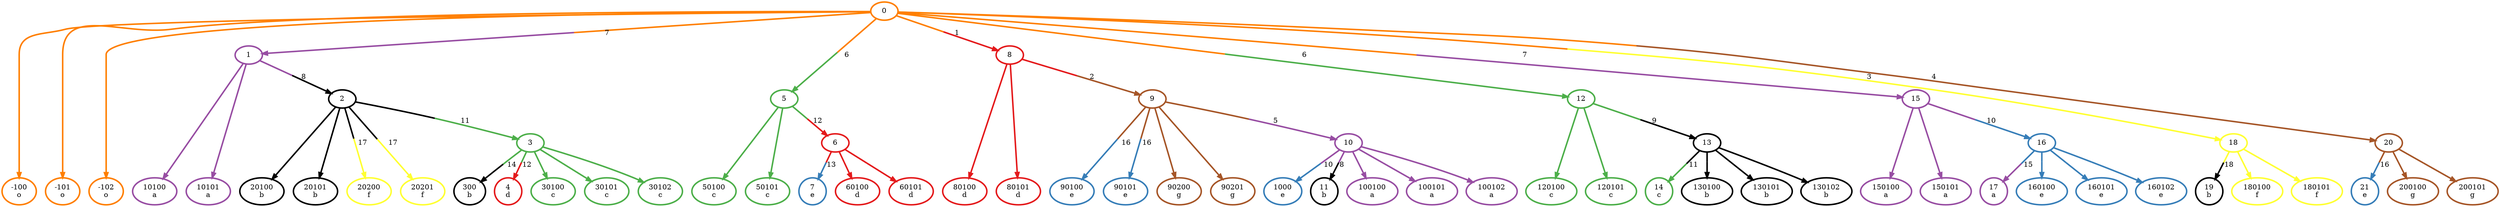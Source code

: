 digraph T {
	{
		rank=same
		0 [penwidth=3,colorscheme=set19,color=5,label="-100\no"]
		1 [penwidth=3,colorscheme=set19,color=5,label="-101\no"]
		2 [penwidth=3,colorscheme=set19,color=5,label="-102\no"]
		3 [penwidth=3,colorscheme=set19,color=4,label="10100\na"]
		4 [penwidth=3,colorscheme=set19,color=4,label="10101\na"]
		5 [penwidth=3,colorscheme=set19,color=3,label="50100\nc"]
		6 [penwidth=3,colorscheme=set19,color=3,label="50101\nc"]
		7 [penwidth=3,colorscheme=set19,color=1,label="80100\nd"]
		8 [penwidth=3,colorscheme=set19,color=1,label="80101\nd"]
		9 [penwidth=3,colorscheme=set19,color=3,label="120100\nc"]
		10 [penwidth=3,colorscheme=set19,color=3,label="120101\nc"]
		11 [penwidth=3,colorscheme=set19,color=4,label="150100\na"]
		12 [penwidth=3,colorscheme=set19,color=4,label="150101\na"]
		13 [penwidth=3,colorscheme=set19,color=0,label="19\nb"]
		14 [penwidth=3,colorscheme=set19,color=6,label="180100\nf"]
		15 [penwidth=3,colorscheme=set19,color=6,label="180101\nf"]
		16 [penwidth=3,colorscheme=set19,color=2,label="21\ne"]
		17 [penwidth=3,colorscheme=set19,color=7,label="200100\ng"]
		18 [penwidth=3,colorscheme=set19,color=7,label="200101\ng"]
		19 [penwidth=3,colorscheme=set19,color=0,label="20100\nb"]
		20 [penwidth=3,colorscheme=set19,color=0,label="20101\nb"]
		21 [penwidth=3,colorscheme=set19,color=6,label="20200\nf"]
		22 [penwidth=3,colorscheme=set19,color=6,label="20201\nf"]
		23 [penwidth=3,colorscheme=set19,color=0,label="300\nb"]
		24 [penwidth=3,colorscheme=set19,color=1,label="4\nd"]
		25 [penwidth=3,colorscheme=set19,color=3,label="30100\nc"]
		26 [penwidth=3,colorscheme=set19,color=3,label="30101\nc"]
		27 [penwidth=3,colorscheme=set19,color=3,label="30102\nc"]
		28 [penwidth=3,colorscheme=set19,color=2,label="7\ne"]
		29 [penwidth=3,colorscheme=set19,color=1,label="60100\nd"]
		30 [penwidth=3,colorscheme=set19,color=1,label="60101\nd"]
		31 [penwidth=3,colorscheme=set19,color=2,label="90100\ne"]
		32 [penwidth=3,colorscheme=set19,color=2,label="90101\ne"]
		33 [penwidth=3,colorscheme=set19,color=7,label="90200\ng"]
		34 [penwidth=3,colorscheme=set19,color=7,label="90201\ng"]
		35 [penwidth=3,colorscheme=set19,color=2,label="1000\ne"]
		36 [penwidth=3,colorscheme=set19,color=0,label="11\nb"]
		37 [penwidth=3,colorscheme=set19,color=4,label="100100\na"]
		38 [penwidth=3,colorscheme=set19,color=4,label="100101\na"]
		39 [penwidth=3,colorscheme=set19,color=4,label="100102\na"]
		40 [penwidth=3,colorscheme=set19,color=3,label="14\nc"]
		41 [penwidth=3,colorscheme=set19,color=0,label="130100\nb"]
		42 [penwidth=3,colorscheme=set19,color=0,label="130101\nb"]
		43 [penwidth=3,colorscheme=set19,color=0,label="130102\nb"]
		44 [penwidth=3,colorscheme=set19,color=4,label="17\na"]
		45 [penwidth=3,colorscheme=set19,color=2,label="160100\ne"]
		46 [penwidth=3,colorscheme=set19,color=2,label="160101\ne"]
		47 [penwidth=3,colorscheme=set19,color=2,label="160102\ne"]
	}
	48 [penwidth=3,colorscheme=set19,color=5,label="0"]
	49 [penwidth=3,colorscheme=set19,color=4,label="1"]
	50 [penwidth=3,colorscheme=set19,color=3,label="5"]
	51 [penwidth=3,colorscheme=set19,color=1,label="8"]
	52 [penwidth=3,colorscheme=set19,color=3,label="12"]
	53 [penwidth=3,colorscheme=set19,color=4,label="15"]
	54 [penwidth=3,colorscheme=set19,color=6,label="18"]
	55 [penwidth=3,colorscheme=set19,color=7,label="20"]
	56 [penwidth=3,colorscheme=set19,color=0,label="2"]
	57 [penwidth=3,colorscheme=set19,color=1,label="6"]
	58 [penwidth=3,colorscheme=set19,color=7,label="9"]
	59 [penwidth=3,colorscheme=set19,color=0,label="13"]
	60 [penwidth=3,colorscheme=set19,color=2,label="16"]
	61 [penwidth=3,colorscheme=set19,color=3,label="3"]
	62 [penwidth=3,colorscheme=set19,color=4,label="10"]
	48 -> 49 [penwidth=3,colorscheme=set19,color="5;0.5:4",label="7"]
	48 -> 50 [penwidth=3,colorscheme=set19,color="5;0.5:3",label="6"]
	48 -> 51 [penwidth=3,colorscheme=set19,color="5;0.5:1",label="1"]
	48 -> 52 [penwidth=3,colorscheme=set19,color="5;0.5:3",label="6"]
	48 -> 53 [penwidth=3,colorscheme=set19,color="5;0.5:4",label="7"]
	48 -> 54 [penwidth=3,colorscheme=set19,color="5;0.5:6",label="3"]
	48 -> 55 [penwidth=3,colorscheme=set19,color="5;0.5:7",label="4"]
	48 -> 0 [penwidth=3,colorscheme=set19,color="5;0.5:5"]
	48 -> 1 [penwidth=3,colorscheme=set19,color="5;0.5:5"]
	48 -> 2 [penwidth=3,colorscheme=set19,color="5;0.5:5"]
	49 -> 56 [penwidth=3,colorscheme=set19,color="4;0.5:0",label="8"]
	49 -> 3 [penwidth=3,colorscheme=set19,color="4;0.5:4"]
	49 -> 4 [penwidth=3,colorscheme=set19,color="4;0.5:4"]
	50 -> 57 [penwidth=3,colorscheme=set19,color="3;0.5:1",label="12"]
	50 -> 5 [penwidth=3,colorscheme=set19,color="3;0.5:3"]
	50 -> 6 [penwidth=3,colorscheme=set19,color="3;0.5:3"]
	51 -> 58 [penwidth=3,colorscheme=set19,color="1;0.5:7",label="2"]
	51 -> 7 [penwidth=3,colorscheme=set19,color="1;0.5:1"]
	51 -> 8 [penwidth=3,colorscheme=set19,color="1;0.5:1"]
	52 -> 59 [penwidth=3,colorscheme=set19,color="3;0.5:0",label="9"]
	52 -> 9 [penwidth=3,colorscheme=set19,color="3;0.5:3"]
	52 -> 10 [penwidth=3,colorscheme=set19,color="3;0.5:3"]
	53 -> 60 [penwidth=3,colorscheme=set19,color="4;0.5:2",label="10"]
	53 -> 11 [penwidth=3,colorscheme=set19,color="4;0.5:4"]
	53 -> 12 [penwidth=3,colorscheme=set19,color="4;0.5:4"]
	54 -> 13 [penwidth=3,colorscheme=set19,color="6;0.5:0",label="18"]
	54 -> 14 [penwidth=3,colorscheme=set19,color="6;0.5:6"]
	54 -> 15 [penwidth=3,colorscheme=set19,color="6;0.5:6"]
	55 -> 16 [penwidth=3,colorscheme=set19,color="7;0.5:2",label="16"]
	55 -> 17 [penwidth=3,colorscheme=set19,color="7;0.5:7"]
	55 -> 18 [penwidth=3,colorscheme=set19,color="7;0.5:7"]
	56 -> 61 [penwidth=3,colorscheme=set19,color="0;0.5:3",label="11"]
	56 -> 19 [penwidth=3,colorscheme=set19,color="0;0.5:0"]
	56 -> 20 [penwidth=3,colorscheme=set19,color="0;0.5:0"]
	56 -> 21 [penwidth=3,colorscheme=set19,color="0;0.5:6",label="17"]
	56 -> 22 [penwidth=3,colorscheme=set19,color="0;0.5:6",label="17"]
	57 -> 28 [penwidth=3,colorscheme=set19,color="1;0.5:2",label="13"]
	57 -> 29 [penwidth=3,colorscheme=set19,color="1;0.5:1"]
	57 -> 30 [penwidth=3,colorscheme=set19,color="1;0.5:1"]
	58 -> 62 [penwidth=3,colorscheme=set19,color="7;0.5:4",label="5"]
	58 -> 31 [penwidth=3,colorscheme=set19,color="7;0.5:2",label="16"]
	58 -> 32 [penwidth=3,colorscheme=set19,color="7;0.5:2",label="16"]
	58 -> 33 [penwidth=3,colorscheme=set19,color="7;0.5:7"]
	58 -> 34 [penwidth=3,colorscheme=set19,color="7;0.5:7"]
	59 -> 40 [penwidth=3,colorscheme=set19,color="0;0.5:3",label="11"]
	59 -> 41 [penwidth=3,colorscheme=set19,color="0;0.5:0"]
	59 -> 42 [penwidth=3,colorscheme=set19,color="0;0.5:0"]
	59 -> 43 [penwidth=3,colorscheme=set19,color="0;0.5:0"]
	60 -> 44 [penwidth=3,colorscheme=set19,color="2;0.5:4",label="15"]
	60 -> 45 [penwidth=3,colorscheme=set19,color="2;0.5:2"]
	60 -> 46 [penwidth=3,colorscheme=set19,color="2;0.5:2"]
	60 -> 47 [penwidth=3,colorscheme=set19,color="2;0.5:2"]
	61 -> 23 [penwidth=3,colorscheme=set19,color="3;0.5:0",label="14"]
	61 -> 24 [penwidth=3,colorscheme=set19,color="3;0.5:1",label="12"]
	61 -> 25 [penwidth=3,colorscheme=set19,color="3;0.5:3"]
	61 -> 26 [penwidth=3,colorscheme=set19,color="3;0.5:3"]
	61 -> 27 [penwidth=3,colorscheme=set19,color="3;0.5:3"]
	62 -> 35 [penwidth=3,colorscheme=set19,color="4;0.5:2",label="10"]
	62 -> 36 [penwidth=3,colorscheme=set19,color="4;0.5:0",label="8"]
	62 -> 37 [penwidth=3,colorscheme=set19,color="4;0.5:4"]
	62 -> 38 [penwidth=3,colorscheme=set19,color="4;0.5:4"]
	62 -> 39 [penwidth=3,colorscheme=set19,color="4;0.5:4"]
}
